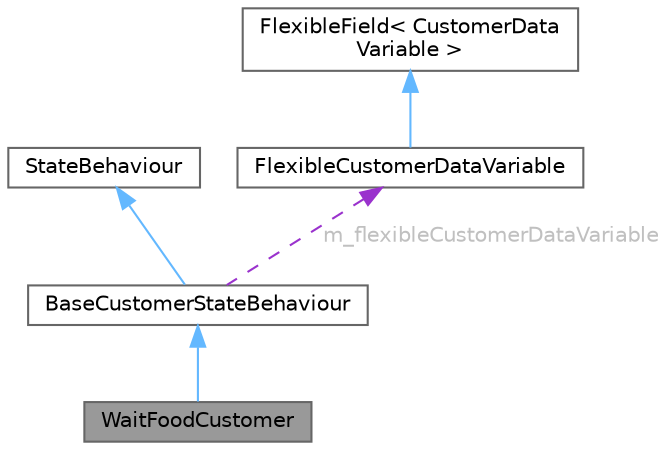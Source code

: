digraph "WaitFoodCustomer"
{
 // LATEX_PDF_SIZE
  bgcolor="transparent";
  edge [fontname=Helvetica,fontsize=10,labelfontname=Helvetica,labelfontsize=10];
  node [fontname=Helvetica,fontsize=10,shape=box,height=0.2,width=0.4];
  Node1 [id="Node000001",label="WaitFoodCustomer",height=0.2,width=0.4,color="gray40", fillcolor="grey60", style="filled", fontcolor="black",tooltip=" "];
  Node2 -> Node1 [id="edge1_Node000001_Node000002",dir="back",color="steelblue1",style="solid",tooltip=" "];
  Node2 [id="Node000002",label="BaseCustomerStateBehaviour",height=0.2,width=0.4,color="gray40", fillcolor="white", style="filled",URL="$class_base_customer_state_behaviour.html",tooltip=" "];
  Node3 -> Node2 [id="edge2_Node000002_Node000003",dir="back",color="steelblue1",style="solid",tooltip=" "];
  Node3 [id="Node000003",label="StateBehaviour",height=0.2,width=0.4,color="gray40", fillcolor="white", style="filled",tooltip=" "];
  Node4 -> Node2 [id="edge3_Node000002_Node000004",dir="back",color="darkorchid3",style="dashed",tooltip=" ",label=" m_flexibleCustomerDataVariable",fontcolor="grey" ];
  Node4 [id="Node000004",label="FlexibleCustomerDataVariable",height=0.2,width=0.4,color="gray40", fillcolor="white", style="filled",URL="$class_flexible_customer_data_variable.html",tooltip=" "];
  Node5 -> Node4 [id="edge4_Node000004_Node000005",dir="back",color="steelblue1",style="solid",tooltip=" "];
  Node5 [id="Node000005",label="FlexibleField\< CustomerData\lVariable \>",height=0.2,width=0.4,color="gray40", fillcolor="white", style="filled",tooltip=" "];
}
